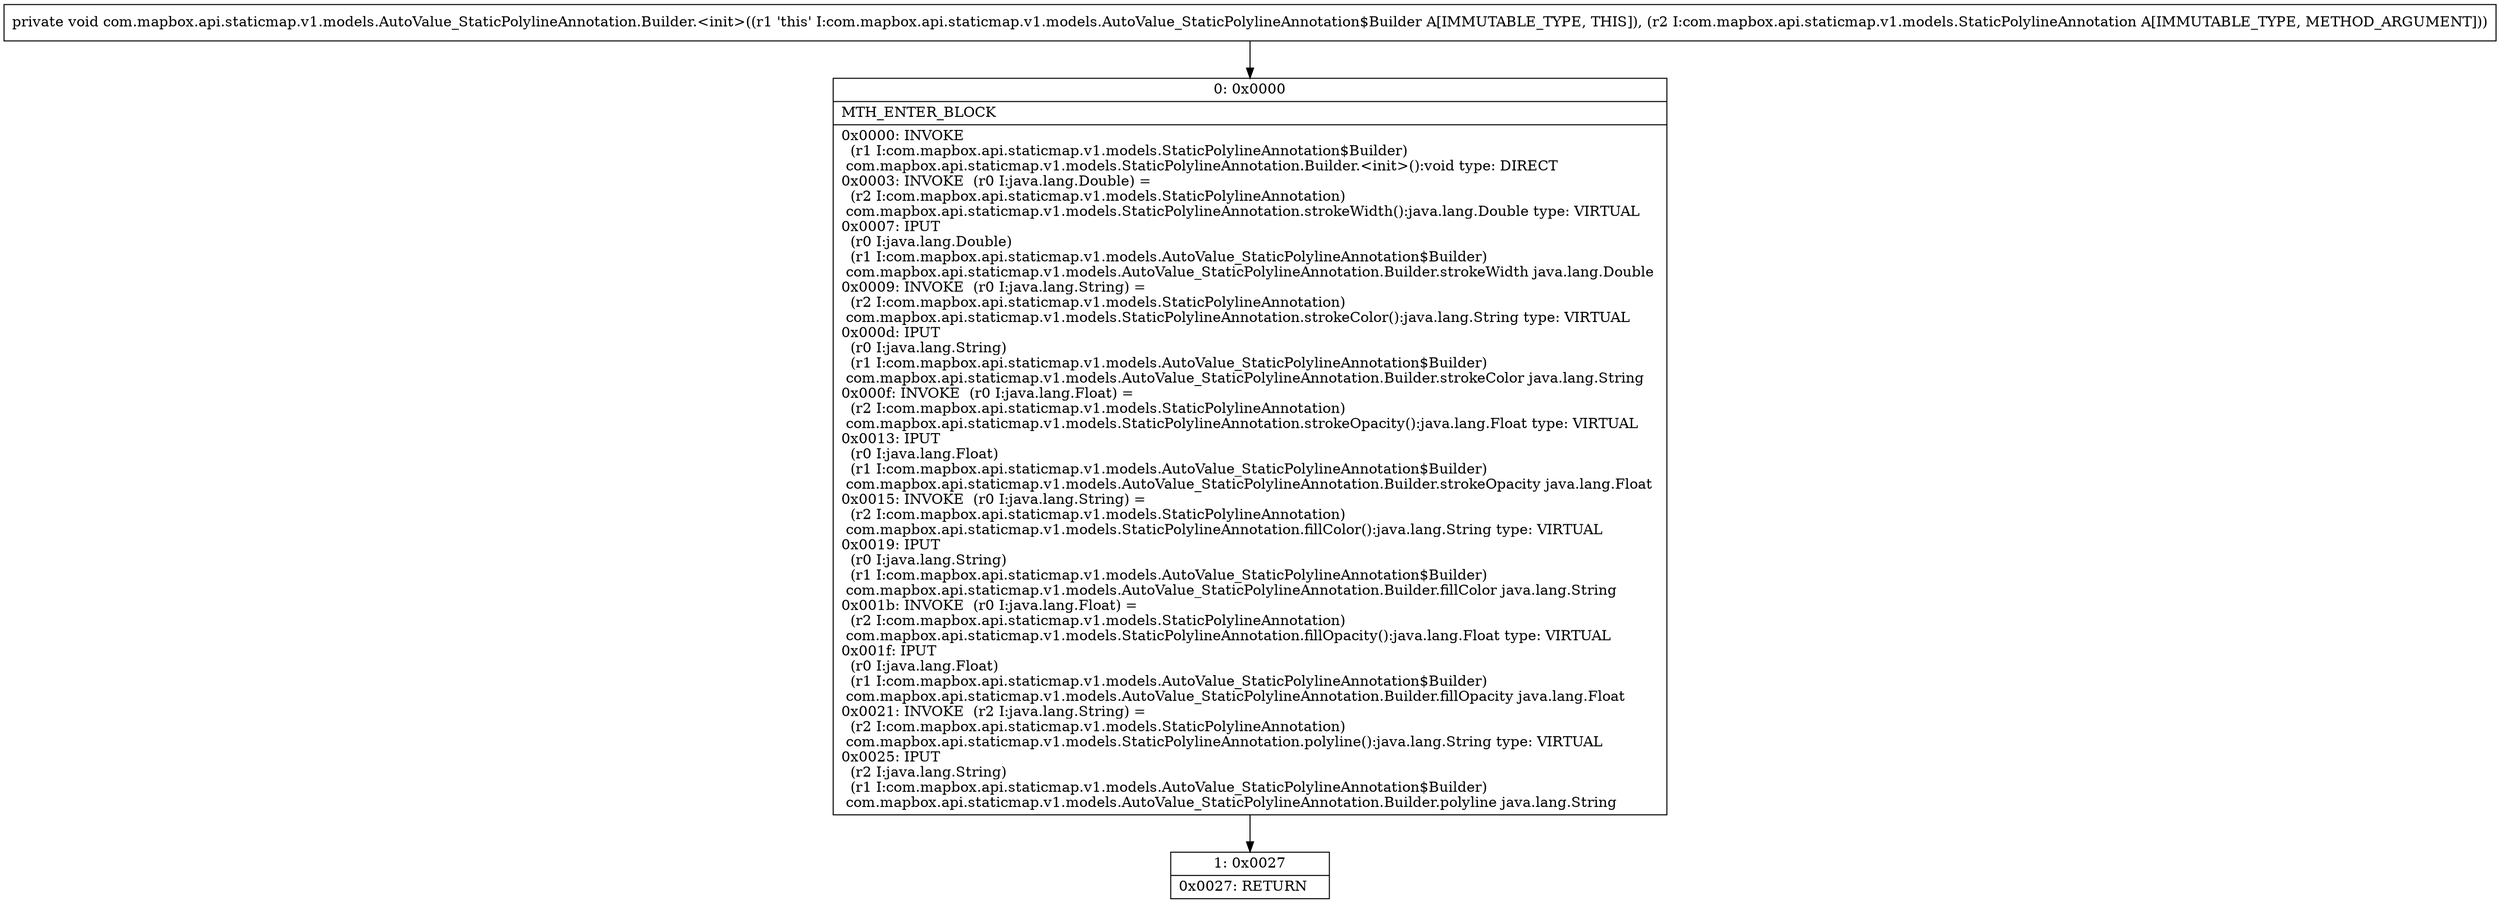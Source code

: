 digraph "CFG forcom.mapbox.api.staticmap.v1.models.AutoValue_StaticPolylineAnnotation.Builder.\<init\>(Lcom\/mapbox\/api\/staticmap\/v1\/models\/StaticPolylineAnnotation;)V" {
Node_0 [shape=record,label="{0\:\ 0x0000|MTH_ENTER_BLOCK\l|0x0000: INVOKE  \l  (r1 I:com.mapbox.api.staticmap.v1.models.StaticPolylineAnnotation$Builder)\l com.mapbox.api.staticmap.v1.models.StaticPolylineAnnotation.Builder.\<init\>():void type: DIRECT \l0x0003: INVOKE  (r0 I:java.lang.Double) = \l  (r2 I:com.mapbox.api.staticmap.v1.models.StaticPolylineAnnotation)\l com.mapbox.api.staticmap.v1.models.StaticPolylineAnnotation.strokeWidth():java.lang.Double type: VIRTUAL \l0x0007: IPUT  \l  (r0 I:java.lang.Double)\l  (r1 I:com.mapbox.api.staticmap.v1.models.AutoValue_StaticPolylineAnnotation$Builder)\l com.mapbox.api.staticmap.v1.models.AutoValue_StaticPolylineAnnotation.Builder.strokeWidth java.lang.Double \l0x0009: INVOKE  (r0 I:java.lang.String) = \l  (r2 I:com.mapbox.api.staticmap.v1.models.StaticPolylineAnnotation)\l com.mapbox.api.staticmap.v1.models.StaticPolylineAnnotation.strokeColor():java.lang.String type: VIRTUAL \l0x000d: IPUT  \l  (r0 I:java.lang.String)\l  (r1 I:com.mapbox.api.staticmap.v1.models.AutoValue_StaticPolylineAnnotation$Builder)\l com.mapbox.api.staticmap.v1.models.AutoValue_StaticPolylineAnnotation.Builder.strokeColor java.lang.String \l0x000f: INVOKE  (r0 I:java.lang.Float) = \l  (r2 I:com.mapbox.api.staticmap.v1.models.StaticPolylineAnnotation)\l com.mapbox.api.staticmap.v1.models.StaticPolylineAnnotation.strokeOpacity():java.lang.Float type: VIRTUAL \l0x0013: IPUT  \l  (r0 I:java.lang.Float)\l  (r1 I:com.mapbox.api.staticmap.v1.models.AutoValue_StaticPolylineAnnotation$Builder)\l com.mapbox.api.staticmap.v1.models.AutoValue_StaticPolylineAnnotation.Builder.strokeOpacity java.lang.Float \l0x0015: INVOKE  (r0 I:java.lang.String) = \l  (r2 I:com.mapbox.api.staticmap.v1.models.StaticPolylineAnnotation)\l com.mapbox.api.staticmap.v1.models.StaticPolylineAnnotation.fillColor():java.lang.String type: VIRTUAL \l0x0019: IPUT  \l  (r0 I:java.lang.String)\l  (r1 I:com.mapbox.api.staticmap.v1.models.AutoValue_StaticPolylineAnnotation$Builder)\l com.mapbox.api.staticmap.v1.models.AutoValue_StaticPolylineAnnotation.Builder.fillColor java.lang.String \l0x001b: INVOKE  (r0 I:java.lang.Float) = \l  (r2 I:com.mapbox.api.staticmap.v1.models.StaticPolylineAnnotation)\l com.mapbox.api.staticmap.v1.models.StaticPolylineAnnotation.fillOpacity():java.lang.Float type: VIRTUAL \l0x001f: IPUT  \l  (r0 I:java.lang.Float)\l  (r1 I:com.mapbox.api.staticmap.v1.models.AutoValue_StaticPolylineAnnotation$Builder)\l com.mapbox.api.staticmap.v1.models.AutoValue_StaticPolylineAnnotation.Builder.fillOpacity java.lang.Float \l0x0021: INVOKE  (r2 I:java.lang.String) = \l  (r2 I:com.mapbox.api.staticmap.v1.models.StaticPolylineAnnotation)\l com.mapbox.api.staticmap.v1.models.StaticPolylineAnnotation.polyline():java.lang.String type: VIRTUAL \l0x0025: IPUT  \l  (r2 I:java.lang.String)\l  (r1 I:com.mapbox.api.staticmap.v1.models.AutoValue_StaticPolylineAnnotation$Builder)\l com.mapbox.api.staticmap.v1.models.AutoValue_StaticPolylineAnnotation.Builder.polyline java.lang.String \l}"];
Node_1 [shape=record,label="{1\:\ 0x0027|0x0027: RETURN   \l}"];
MethodNode[shape=record,label="{private void com.mapbox.api.staticmap.v1.models.AutoValue_StaticPolylineAnnotation.Builder.\<init\>((r1 'this' I:com.mapbox.api.staticmap.v1.models.AutoValue_StaticPolylineAnnotation$Builder A[IMMUTABLE_TYPE, THIS]), (r2 I:com.mapbox.api.staticmap.v1.models.StaticPolylineAnnotation A[IMMUTABLE_TYPE, METHOD_ARGUMENT])) }"];
MethodNode -> Node_0;
Node_0 -> Node_1;
}

